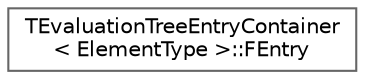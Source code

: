digraph "Graphical Class Hierarchy"
{
 // INTERACTIVE_SVG=YES
 // LATEX_PDF_SIZE
  bgcolor="transparent";
  edge [fontname=Helvetica,fontsize=10,labelfontname=Helvetica,labelfontsize=10];
  node [fontname=Helvetica,fontsize=10,shape=box,height=0.2,width=0.4];
  rankdir="LR";
  Node0 [id="Node000000",label="TEvaluationTreeEntryContainer\l\< ElementType \>::FEntry",height=0.2,width=0.4,color="grey40", fillcolor="white", style="filled",URL="$da/dd3/structTEvaluationTreeEntryContainer_1_1FEntry.html",tooltip=" "];
}
